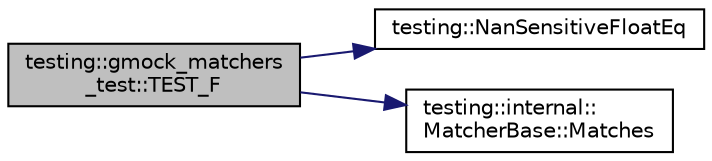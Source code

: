 digraph "testing::gmock_matchers_test::TEST_F"
{
  edge [fontname="Helvetica",fontsize="10",labelfontname="Helvetica",labelfontsize="10"];
  node [fontname="Helvetica",fontsize="10",shape=record];
  rankdir="LR";
  Node2125 [label="testing::gmock_matchers\l_test::TEST_F",height=0.2,width=0.4,color="black", fillcolor="grey75", style="filled", fontcolor="black"];
  Node2125 -> Node2126 [color="midnightblue",fontsize="10",style="solid",fontname="Helvetica"];
  Node2126 [label="testing::NanSensitiveFloatEq",height=0.2,width=0.4,color="black", fillcolor="white", style="filled",URL="$d0/d75/namespacetesting.html#ab3653439a654b85bdccff46d1436670d"];
  Node2125 -> Node2127 [color="midnightblue",fontsize="10",style="solid",fontname="Helvetica"];
  Node2127 [label="testing::internal::\lMatcherBase::Matches",height=0.2,width=0.4,color="black", fillcolor="white", style="filled",URL="$df/d93/classtesting_1_1internal_1_1_matcher_base.html#a3b479673ff40cac1a7d548e91d789cb2"];
}
